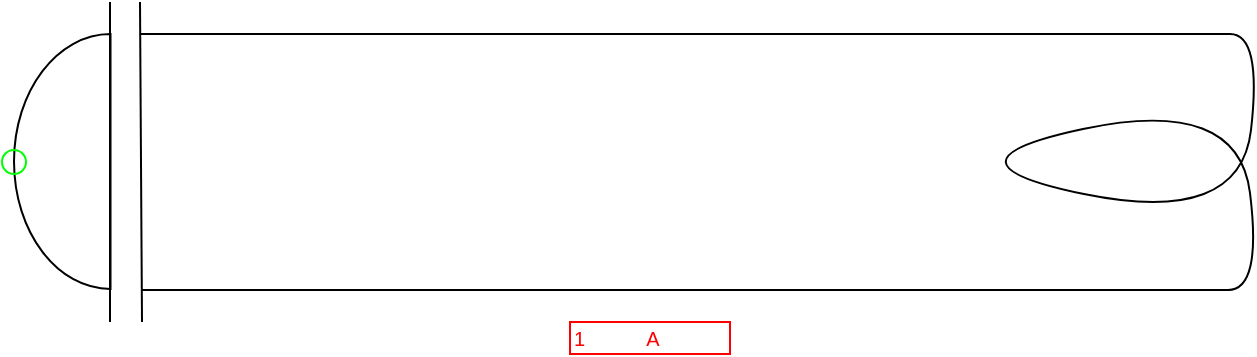 <mxfile compressed="false" version="20.3.0" type="device">
  <diagram name="PE042A" id="FUV1NY2Gja_FUqsyNEjz">
    <mxGraphModel dx="782" dy="531" grid="1" gridSize="2" guides="1" tooltips="1" connect="1" arrows="1" fold="1" page="1" pageScale="1" pageWidth="1169" pageHeight="827" math="0" shadow="0">
      <root>
        <mxCell id="zUVr1S0kb_XLgZNizgyp-0" />
        <mxCell id="zUVr1S0kb_XLgZNizgyp-133" value="Label" style="" parent="zUVr1S0kb_XLgZNizgyp-0" />
        <object label="%LabelLines%&amp;nbsp; &amp;nbsp; &amp;nbsp; &amp;nbsp; &amp;nbsp; &amp;nbsp;%LabelIndex%" placeholders="1" LabelLines="1" LabelIndex="A" id="zUVr1S0kb_XLgZNizgyp-134">
          <mxCell style="rounded=0;whiteSpace=wrap;html=1;fillColor=none;strokeColor=#FF0000;fontColor=#FF0000;fontSize=10;align=left;noLabel=0;" parent="zUVr1S0kb_XLgZNizgyp-133" vertex="1">
            <mxGeometry x="614" y="336" width="80" height="16" as="geometry" />
          </mxCell>
        </object>
        <object label="Symbol" Width="39" Height="10" UoM="mm" id="zUVr1S0kb_XLgZNizgyp-137">
          <mxCell style="" parent="zUVr1S0kb_XLgZNizgyp-0" />
        </object>
        <mxCell id="zUVr1S0kb_XLgZNizgyp-140" value="" style="endArrow=none;html=1;rounded=0;exitX=0.99;exitY=0.125;exitDx=0;exitDy=0;exitPerimeter=0;" parent="zUVr1S0kb_XLgZNizgyp-137" edge="1">
          <mxGeometry width="50" height="50" relative="1" as="geometry">
            <mxPoint x="399.0" y="192" as="sourcePoint" />
            <mxPoint x="944" y="192" as="targetPoint" />
          </mxGeometry>
        </mxCell>
        <mxCell id="zUVr1S0kb_XLgZNizgyp-141" value="" style="endArrow=none;html=1;rounded=0;exitX=1.005;exitY=0.874;exitDx=0;exitDy=0;exitPerimeter=0;" parent="zUVr1S0kb_XLgZNizgyp-137" edge="1">
          <mxGeometry width="50" height="50" relative="1" as="geometry">
            <mxPoint x="400.0" y="320.024" as="sourcePoint" />
            <mxPoint x="944" y="320" as="targetPoint" />
          </mxGeometry>
        </mxCell>
        <mxCell id="XLpx1rje2Tpho_ThSgxB-1" value="" style="curved=1;endArrow=none;html=1;rounded=0;endFill=0;" parent="zUVr1S0kb_XLgZNizgyp-137" edge="1">
          <mxGeometry width="50" height="50" relative="1" as="geometry">
            <mxPoint x="944" y="192" as="sourcePoint" />
            <mxPoint x="943" y="320" as="targetPoint" />
            <Array as="points">
              <mxPoint x="960" y="192" />
              <mxPoint x="949" y="288" />
              <mxPoint x="793" y="256" />
              <mxPoint x="948" y="223" />
              <mxPoint x="960" y="320" />
            </Array>
          </mxGeometry>
        </mxCell>
        <mxCell id="Y3WWGntvLIbaLsErZBE9-2" value="" style="endArrow=none;html=1;rounded=0;" parent="zUVr1S0kb_XLgZNizgyp-137" edge="1">
          <mxGeometry width="50" height="50" relative="1" as="geometry">
            <mxPoint x="400" y="336" as="sourcePoint" />
            <mxPoint x="399" y="176" as="targetPoint" />
          </mxGeometry>
        </mxCell>
        <mxCell id="Y3WWGntvLIbaLsErZBE9-4" value="" style="verticalLabelPosition=bottom;verticalAlign=top;html=1;shape=mxgraph.basic.half_circle;fillColor=none;rotation=90;" parent="zUVr1S0kb_XLgZNizgyp-137" vertex="1">
          <mxGeometry x="296.38" y="231.63" width="127.5" height="48.25" as="geometry" />
        </mxCell>
        <mxCell id="Y3WWGntvLIbaLsErZBE9-1" value="" style="endArrow=none;html=1;rounded=0;" parent="zUVr1S0kb_XLgZNizgyp-137" edge="1">
          <mxGeometry width="50" height="50" relative="1" as="geometry">
            <mxPoint x="384" y="336" as="sourcePoint" />
            <mxPoint x="384" y="176" as="targetPoint" />
          </mxGeometry>
        </mxCell>
        <mxCell id="zUVr1S0kb_XLgZNizgyp-124" value="Connection" style="" parent="zUVr1S0kb_XLgZNizgyp-0" />
        <object label="Connection" PipingConnector="Y" LabelConnector="N" SignalConnector="N" Direction="180" AuxiliaryConnector="N" id="zUVr1S0kb_XLgZNizgyp-127">
          <mxCell style="vsdxID=1407;fillColor=none;gradientColor=none;shape=stencil(rVFbDsIgEDwNnyQU4glqvcfGblsilmZBS28vZGMsxg9j/JvZmX1kR5g2TLCg0CpE8hdcbR8nYY5CaztPSDZmJEwnTDt4wpH8be6ZL1CcBV39vUxI3KdKh1YbswPTEzuBzlmiVGmKau9zUKM+jlJJQrJBko8QrZ+rrQ5oRJnXyMHBWElhRVx25ebnw/5zVvPFWRm83jxY5zilvf4eSy5xpKZ7AA==);strokeColor=#00FF00;strokeWidth=1;points=[[0.5,0.5,0,0,0]];labelBackgroundColor=none;rounded=0;html=1;whiteSpace=wrap;aspect=fixed;noLabel=1;snapToPoint=1;container=0;fontSize=16;" parent="zUVr1S0kb_XLgZNizgyp-124" vertex="1">
            <mxGeometry x="330" y="250" width="12" height="12" as="geometry" />
          </mxCell>
        </object>
        <mxCell id="zUVr1S0kb_XLgZNizgyp-135" value="Origo" style="locked=1;" parent="zUVr1S0kb_XLgZNizgyp-0" visible="0" />
        <object label="origo" id="zUVr1S0kb_XLgZNizgyp-136">
          <mxCell style="vsdxID=1407;fillColor=none;gradientColor=none;shape=stencil(rVFbDsIgEDwNnyQU4glqvcfGblsilmZBS28vZGMsxg9j/JvZmX1kR5g2TLCg0CpE8hdcbR8nYY5CaztPSDZmJEwnTDt4wpH8be6ZL1CcBV39vUxI3KdKh1YbswPTEzuBzlmiVGmKau9zUKM+jlJJQrJBko8QrZ+rrQ5oRJnXyMHBWElhRVx25ebnw/5zVvPFWRm83jxY5zilvf4eSy5xpKZ7AA==);strokeColor=#ff0000;strokeWidth=1;points=[[0.5,0.5,0,0,0]];labelBackgroundColor=none;rounded=0;html=1;whiteSpace=wrap;aspect=fixed;noLabel=1;snapToPoint=1;" parent="zUVr1S0kb_XLgZNizgyp-135" vertex="1">
            <mxGeometry x="332" y="252" width="7.874" height="7.87" as="geometry" />
          </mxCell>
        </object>
      </root>
    </mxGraphModel>
  </diagram>
</mxfile>

